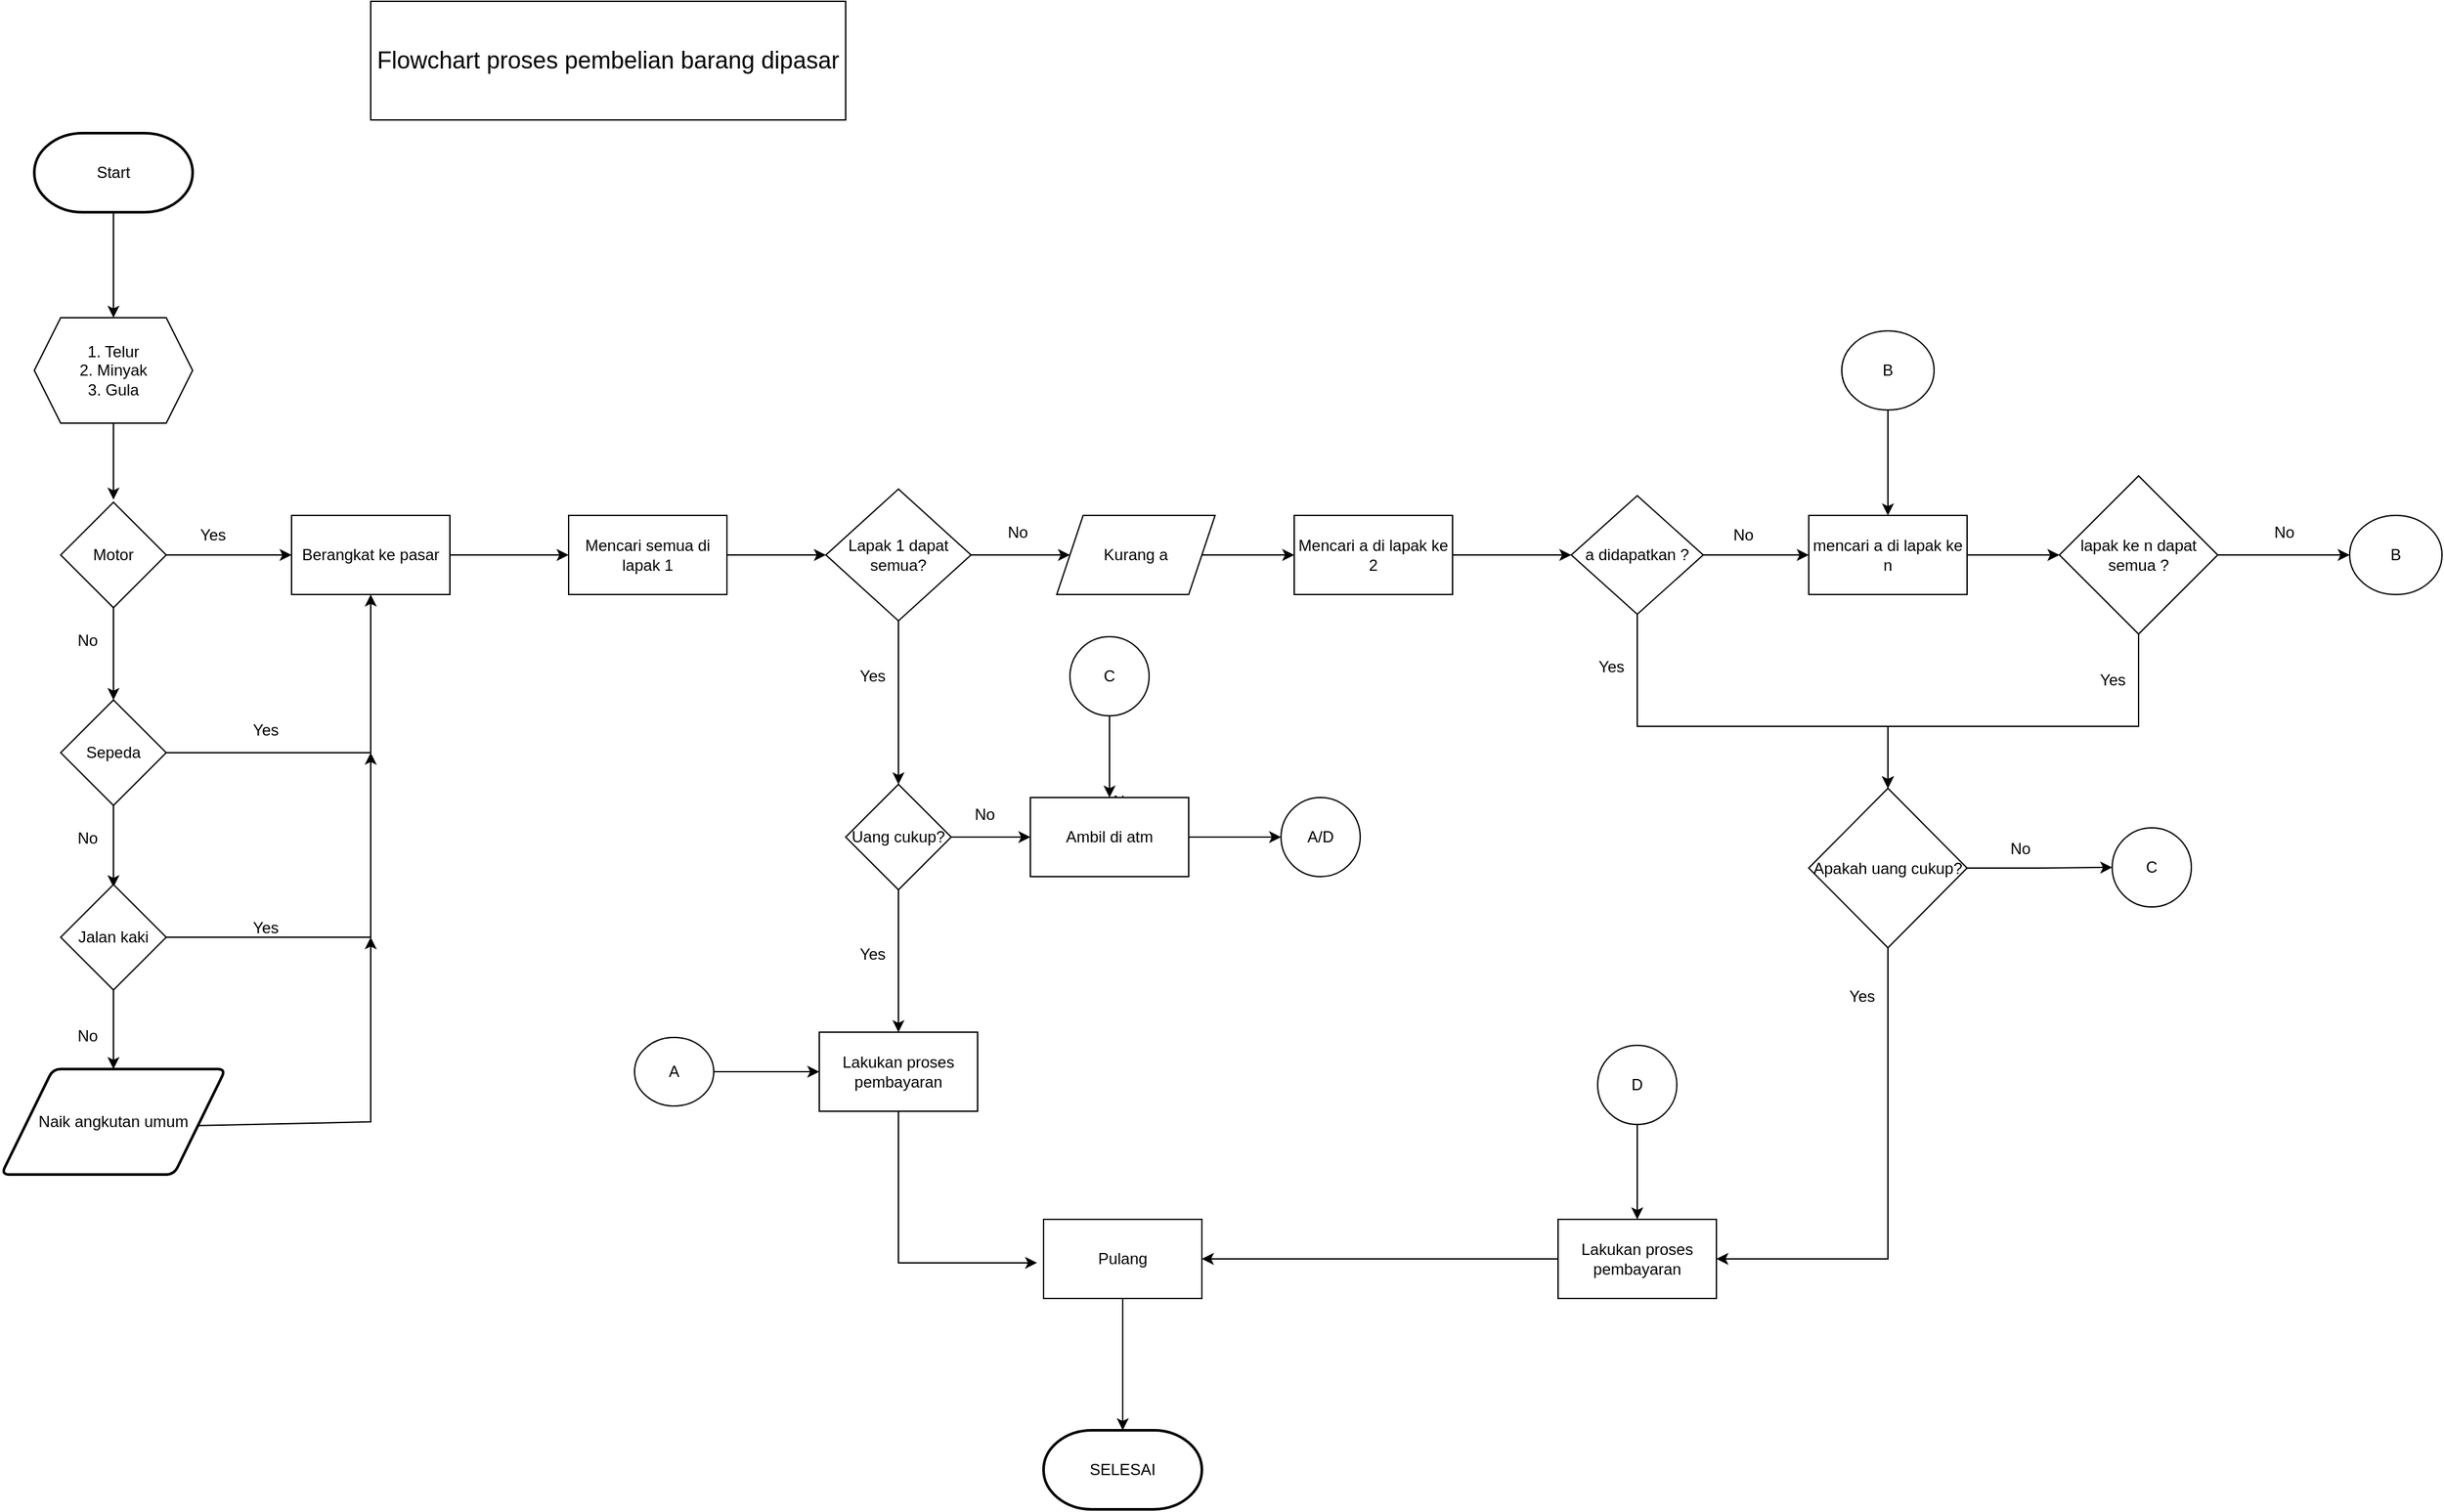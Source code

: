 <mxfile version="24.4.4" type="device">
  <diagram id="C5RBs43oDa-KdzZeNtuy" name="Page-1">
    <mxGraphModel dx="3453" dy="1170" grid="1" gridSize="10" guides="1" tooltips="1" connect="1" arrows="1" fold="1" page="1" pageScale="1" pageWidth="827" pageHeight="1169" math="0" shadow="0">
      <root>
        <mxCell id="WIyWlLk6GJQsqaUBKTNV-0" />
        <mxCell id="WIyWlLk6GJQsqaUBKTNV-1" parent="WIyWlLk6GJQsqaUBKTNV-0" />
        <mxCell id="F9qBrlKmrHx1d3NOFzeL-1" value="&lt;font style=&quot;font-size: 18px;&quot;&gt;Flowchart proses pembelian barang dipasar&lt;/font&gt;" style="rounded=0;whiteSpace=wrap;html=1;" parent="WIyWlLk6GJQsqaUBKTNV-1" vertex="1">
          <mxGeometry x="240" width="360" height="90" as="geometry" />
        </mxCell>
        <mxCell id="F9qBrlKmrHx1d3NOFzeL-22" value="" style="edgeStyle=orthogonalEdgeStyle;rounded=0;orthogonalLoop=1;jettySize=auto;html=1;entryX=0.5;entryY=0;entryDx=0;entryDy=0;exitX=0.5;exitY=1;exitDx=0;exitDy=0;exitPerimeter=0;" parent="WIyWlLk6GJQsqaUBKTNV-1" source="rEnepYtlNAll597xaedu-25" edge="1">
          <mxGeometry relative="1" as="geometry">
            <mxPoint x="45" y="160" as="sourcePoint" />
            <mxPoint x="45" y="240" as="targetPoint" />
          </mxGeometry>
        </mxCell>
        <mxCell id="F9qBrlKmrHx1d3NOFzeL-31" value="" style="edgeStyle=orthogonalEdgeStyle;rounded=0;orthogonalLoop=1;jettySize=auto;html=1;entryX=0;entryY=0.5;entryDx=0;entryDy=0;" parent="WIyWlLk6GJQsqaUBKTNV-1" source="F9qBrlKmrHx1d3NOFzeL-11" target="F9qBrlKmrHx1d3NOFzeL-64" edge="1">
          <mxGeometry relative="1" as="geometry">
            <mxPoint x="760" y="420" as="targetPoint" />
          </mxGeometry>
        </mxCell>
        <mxCell id="F9qBrlKmrHx1d3NOFzeL-33" value="" style="edgeStyle=orthogonalEdgeStyle;rounded=0;orthogonalLoop=1;jettySize=auto;html=1;" parent="WIyWlLk6GJQsqaUBKTNV-1" source="F9qBrlKmrHx1d3NOFzeL-11" target="F9qBrlKmrHx1d3NOFzeL-32" edge="1">
          <mxGeometry relative="1" as="geometry" />
        </mxCell>
        <mxCell id="F9qBrlKmrHx1d3NOFzeL-11" value="Lapak 1 dapat semua?" style="rhombus;whiteSpace=wrap;html=1;" parent="WIyWlLk6GJQsqaUBKTNV-1" vertex="1">
          <mxGeometry x="585" y="370" width="110" height="100" as="geometry" />
        </mxCell>
        <mxCell id="F9qBrlKmrHx1d3NOFzeL-25" value="" style="edgeStyle=orthogonalEdgeStyle;rounded=0;orthogonalLoop=1;jettySize=auto;html=1;" parent="WIyWlLk6GJQsqaUBKTNV-1" source="F9qBrlKmrHx1d3NOFzeL-16" edge="1">
          <mxGeometry relative="1" as="geometry">
            <mxPoint x="45" y="672" as="targetPoint" />
          </mxGeometry>
        </mxCell>
        <mxCell id="F9qBrlKmrHx1d3NOFzeL-16" value="Sepeda" style="rhombus;whiteSpace=wrap;html=1;" parent="WIyWlLk6GJQsqaUBKTNV-1" vertex="1">
          <mxGeometry x="5" y="530" width="80" height="80" as="geometry" />
        </mxCell>
        <mxCell id="F9qBrlKmrHx1d3NOFzeL-20" value="No" style="text;html=1;align=center;verticalAlign=middle;resizable=0;points=[];autosize=1;strokeColor=none;fillColor=none;" parent="WIyWlLk6GJQsqaUBKTNV-1" vertex="1">
          <mxGeometry x="5" y="470" width="40" height="30" as="geometry" />
        </mxCell>
        <mxCell id="F9qBrlKmrHx1d3NOFzeL-23" value="" style="edgeStyle=orthogonalEdgeStyle;rounded=0;orthogonalLoop=1;jettySize=auto;html=1;entryX=0.5;entryY=0;entryDx=0;entryDy=0;exitX=0.5;exitY=1;exitDx=0;exitDy=0;" parent="WIyWlLk6GJQsqaUBKTNV-1" edge="1">
          <mxGeometry relative="1" as="geometry">
            <mxPoint x="45" y="320" as="sourcePoint" />
            <mxPoint x="45" y="378" as="targetPoint" />
            <Array as="points" />
          </mxGeometry>
        </mxCell>
        <mxCell id="F9qBrlKmrHx1d3NOFzeL-26" value="No" style="text;html=1;align=center;verticalAlign=middle;resizable=0;points=[];autosize=1;strokeColor=none;fillColor=none;" parent="WIyWlLk6GJQsqaUBKTNV-1" vertex="1">
          <mxGeometry x="5" y="620" width="40" height="30" as="geometry" />
        </mxCell>
        <mxCell id="F9qBrlKmrHx1d3NOFzeL-35" value="" style="edgeStyle=orthogonalEdgeStyle;rounded=0;orthogonalLoop=1;jettySize=auto;html=1;entryX=0.5;entryY=0;entryDx=0;entryDy=0;" parent="WIyWlLk6GJQsqaUBKTNV-1" source="F9qBrlKmrHx1d3NOFzeL-32" edge="1" target="t1_cZj8eew3tgzAQJdgb-0">
          <mxGeometry relative="1" as="geometry">
            <mxPoint x="640" y="914" as="targetPoint" />
          </mxGeometry>
        </mxCell>
        <mxCell id="F9qBrlKmrHx1d3NOFzeL-49" value="" style="edgeStyle=orthogonalEdgeStyle;rounded=0;orthogonalLoop=1;jettySize=auto;html=1;entryX=0;entryY=0.5;entryDx=0;entryDy=0;" parent="WIyWlLk6GJQsqaUBKTNV-1" source="F9qBrlKmrHx1d3NOFzeL-32" target="t1_cZj8eew3tgzAQJdgb-20" edge="1">
          <mxGeometry relative="1" as="geometry">
            <mxPoint x="940" y="634" as="targetPoint" />
          </mxGeometry>
        </mxCell>
        <mxCell id="F9qBrlKmrHx1d3NOFzeL-32" value="Uang cukup?" style="rhombus;whiteSpace=wrap;html=1;" parent="WIyWlLk6GJQsqaUBKTNV-1" vertex="1">
          <mxGeometry x="600" y="594" width="80" height="80" as="geometry" />
        </mxCell>
        <mxCell id="F9qBrlKmrHx1d3NOFzeL-38" value="Yes" style="text;html=1;align=center;verticalAlign=middle;resizable=0;points=[];autosize=1;strokeColor=none;fillColor=none;" parent="WIyWlLk6GJQsqaUBKTNV-1" vertex="1">
          <mxGeometry x="600" y="708" width="40" height="30" as="geometry" />
        </mxCell>
        <mxCell id="F9qBrlKmrHx1d3NOFzeL-60" value="" style="edgeStyle=orthogonalEdgeStyle;rounded=0;orthogonalLoop=1;jettySize=auto;html=1;entryX=0.5;entryY=0;entryDx=0;entryDy=0;entryPerimeter=0;exitX=0.5;exitY=1;exitDx=0;exitDy=0;" parent="WIyWlLk6GJQsqaUBKTNV-1" source="t1_cZj8eew3tgzAQJdgb-8" target="rEnepYtlNAll597xaedu-23" edge="1">
          <mxGeometry relative="1" as="geometry">
            <mxPoint x="810" y="1084" as="targetPoint" />
            <mxPoint x="810" y="994" as="sourcePoint" />
          </mxGeometry>
        </mxCell>
        <mxCell id="F9qBrlKmrHx1d3NOFzeL-45" value="Yes" style="text;html=1;align=center;verticalAlign=middle;resizable=0;points=[];autosize=1;strokeColor=none;fillColor=none;" parent="WIyWlLk6GJQsqaUBKTNV-1" vertex="1">
          <mxGeometry x="600" y="497" width="40" height="30" as="geometry" />
        </mxCell>
        <mxCell id="F9qBrlKmrHx1d3NOFzeL-78" value="" style="edgeStyle=orthogonalEdgeStyle;rounded=0;orthogonalLoop=1;jettySize=auto;html=1;exitX=1;exitY=0.5;exitDx=0;exitDy=0;entryX=0;entryY=0.5;entryDx=0;entryDy=0;" parent="WIyWlLk6GJQsqaUBKTNV-1" source="t1_cZj8eew3tgzAQJdgb-20" target="F9qBrlKmrHx1d3NOFzeL-77" edge="1">
          <mxGeometry relative="1" as="geometry">
            <mxPoint x="840" y="634" as="sourcePoint" />
            <mxPoint x="930.0" y="634" as="targetPoint" />
          </mxGeometry>
        </mxCell>
        <mxCell id="F9qBrlKmrHx1d3NOFzeL-50" value="No" style="text;html=1;align=center;verticalAlign=middle;resizable=0;points=[];autosize=1;strokeColor=none;fillColor=none;" parent="WIyWlLk6GJQsqaUBKTNV-1" vertex="1">
          <mxGeometry x="710" y="388" width="40" height="30" as="geometry" />
        </mxCell>
        <mxCell id="F9qBrlKmrHx1d3NOFzeL-58" value="No" style="text;html=1;align=center;verticalAlign=middle;resizable=0;points=[];autosize=1;strokeColor=none;fillColor=none;" parent="WIyWlLk6GJQsqaUBKTNV-1" vertex="1">
          <mxGeometry x="790" y="592" width="40" height="30" as="geometry" />
        </mxCell>
        <mxCell id="F9qBrlKmrHx1d3NOFzeL-66" value="" style="edgeStyle=orthogonalEdgeStyle;rounded=0;orthogonalLoop=1;jettySize=auto;html=1;" parent="WIyWlLk6GJQsqaUBKTNV-1" source="F9qBrlKmrHx1d3NOFzeL-64" target="F9qBrlKmrHx1d3NOFzeL-65" edge="1">
          <mxGeometry relative="1" as="geometry" />
        </mxCell>
        <mxCell id="F9qBrlKmrHx1d3NOFzeL-64" value="Kurang a" style="shape=parallelogram;perimeter=parallelogramPerimeter;whiteSpace=wrap;html=1;fixedSize=1;" parent="WIyWlLk6GJQsqaUBKTNV-1" vertex="1">
          <mxGeometry x="760" y="390" width="120" height="60" as="geometry" />
        </mxCell>
        <mxCell id="F9qBrlKmrHx1d3NOFzeL-68" value="" style="edgeStyle=orthogonalEdgeStyle;rounded=0;orthogonalLoop=1;jettySize=auto;html=1;entryX=0;entryY=0.5;entryDx=0;entryDy=0;" parent="WIyWlLk6GJQsqaUBKTNV-1" source="F9qBrlKmrHx1d3NOFzeL-65" target="F9qBrlKmrHx1d3NOFzeL-86" edge="1">
          <mxGeometry relative="1" as="geometry">
            <mxPoint x="1140" y="420" as="targetPoint" />
          </mxGeometry>
        </mxCell>
        <mxCell id="F9qBrlKmrHx1d3NOFzeL-65" value="Mencari a di lapak ke 2" style="whiteSpace=wrap;html=1;" parent="WIyWlLk6GJQsqaUBKTNV-1" vertex="1">
          <mxGeometry x="940" y="390" width="120" height="60" as="geometry" />
        </mxCell>
        <mxCell id="F9qBrlKmrHx1d3NOFzeL-84" value="" style="edgeStyle=orthogonalEdgeStyle;rounded=0;orthogonalLoop=1;jettySize=auto;html=1;" parent="WIyWlLk6GJQsqaUBKTNV-1" source="F9qBrlKmrHx1d3NOFzeL-69" target="F9qBrlKmrHx1d3NOFzeL-83" edge="1">
          <mxGeometry relative="1" as="geometry" />
        </mxCell>
        <mxCell id="F9qBrlKmrHx1d3NOFzeL-69" value="mencari a di lapak ke n" style="whiteSpace=wrap;html=1;" parent="WIyWlLk6GJQsqaUBKTNV-1" vertex="1">
          <mxGeometry x="1330" y="390" width="120" height="60" as="geometry" />
        </mxCell>
        <mxCell id="F9qBrlKmrHx1d3NOFzeL-72" value="Yes" style="text;html=1;align=center;verticalAlign=middle;resizable=0;points=[];autosize=1;strokeColor=none;fillColor=none;" parent="WIyWlLk6GJQsqaUBKTNV-1" vertex="1">
          <mxGeometry x="1160" y="490" width="40" height="30" as="geometry" />
        </mxCell>
        <mxCell id="F9qBrlKmrHx1d3NOFzeL-75" value="" style="edgeStyle=orthogonalEdgeStyle;rounded=0;orthogonalLoop=1;jettySize=auto;html=1;" parent="WIyWlLk6GJQsqaUBKTNV-1" source="F9qBrlKmrHx1d3NOFzeL-73" target="F9qBrlKmrHx1d3NOFzeL-11" edge="1">
          <mxGeometry relative="1" as="geometry" />
        </mxCell>
        <mxCell id="F9qBrlKmrHx1d3NOFzeL-73" value="Mencari semua di lapak 1" style="whiteSpace=wrap;html=1;" parent="WIyWlLk6GJQsqaUBKTNV-1" vertex="1">
          <mxGeometry x="390" y="390" width="120" height="60" as="geometry" />
        </mxCell>
        <mxCell id="F9qBrlKmrHx1d3NOFzeL-77" value="A/D" style="ellipse;whiteSpace=wrap;html=1;" parent="WIyWlLk6GJQsqaUBKTNV-1" vertex="1">
          <mxGeometry x="930" y="604" width="60" height="60" as="geometry" />
        </mxCell>
        <mxCell id="F9qBrlKmrHx1d3NOFzeL-92" value="" style="edgeStyle=orthogonalEdgeStyle;rounded=0;orthogonalLoop=1;jettySize=auto;html=1;" parent="WIyWlLk6GJQsqaUBKTNV-1" source="F9qBrlKmrHx1d3NOFzeL-83" target="F9qBrlKmrHx1d3NOFzeL-91" edge="1">
          <mxGeometry relative="1" as="geometry" />
        </mxCell>
        <mxCell id="F9qBrlKmrHx1d3NOFzeL-83" value="lapak ke n dapat semua ?" style="rhombus;whiteSpace=wrap;html=1;" parent="WIyWlLk6GJQsqaUBKTNV-1" vertex="1">
          <mxGeometry x="1520" y="360" width="120" height="120" as="geometry" />
        </mxCell>
        <mxCell id="F9qBrlKmrHx1d3NOFzeL-87" value="" style="edgeStyle=orthogonalEdgeStyle;rounded=0;orthogonalLoop=1;jettySize=auto;html=1;" parent="WIyWlLk6GJQsqaUBKTNV-1" source="F9qBrlKmrHx1d3NOFzeL-86" target="F9qBrlKmrHx1d3NOFzeL-69" edge="1">
          <mxGeometry relative="1" as="geometry" />
        </mxCell>
        <mxCell id="t1_cZj8eew3tgzAQJdgb-4" value="" style="edgeStyle=orthogonalEdgeStyle;rounded=0;orthogonalLoop=1;jettySize=auto;html=1;entryX=0.5;entryY=0;entryDx=0;entryDy=0;" edge="1" parent="WIyWlLk6GJQsqaUBKTNV-1" source="F9qBrlKmrHx1d3NOFzeL-86" target="t1_cZj8eew3tgzAQJdgb-6">
          <mxGeometry relative="1" as="geometry">
            <Array as="points">
              <mxPoint x="1200" y="550" />
              <mxPoint x="1390" y="550" />
            </Array>
          </mxGeometry>
        </mxCell>
        <mxCell id="F9qBrlKmrHx1d3NOFzeL-86" value="a didapatkan ?" style="rhombus;whiteSpace=wrap;html=1;" parent="WIyWlLk6GJQsqaUBKTNV-1" vertex="1">
          <mxGeometry x="1150" y="375" width="100" height="90" as="geometry" />
        </mxCell>
        <mxCell id="F9qBrlKmrHx1d3NOFzeL-88" value="No" style="text;html=1;align=center;verticalAlign=middle;resizable=0;points=[];autosize=1;strokeColor=none;fillColor=none;" parent="WIyWlLk6GJQsqaUBKTNV-1" vertex="1">
          <mxGeometry x="1260" y="390" width="40" height="30" as="geometry" />
        </mxCell>
        <mxCell id="F9qBrlKmrHx1d3NOFzeL-89" value="" style="endArrow=classic;html=1;rounded=0;exitX=0.5;exitY=1;exitDx=0;exitDy=0;entryX=0.5;entryY=0;entryDx=0;entryDy=0;" parent="WIyWlLk6GJQsqaUBKTNV-1" source="F9qBrlKmrHx1d3NOFzeL-83" edge="1" target="t1_cZj8eew3tgzAQJdgb-6">
          <mxGeometry width="50" height="50" relative="1" as="geometry">
            <mxPoint x="1280" y="560" as="sourcePoint" />
            <mxPoint x="1200" y="890" as="targetPoint" />
            <Array as="points">
              <mxPoint x="1580" y="550" />
              <mxPoint x="1390" y="550" />
            </Array>
          </mxGeometry>
        </mxCell>
        <mxCell id="F9qBrlKmrHx1d3NOFzeL-90" value="Yes" style="text;html=1;align=center;verticalAlign=middle;resizable=0;points=[];autosize=1;strokeColor=none;fillColor=none;" parent="WIyWlLk6GJQsqaUBKTNV-1" vertex="1">
          <mxGeometry x="1540" y="500" width="40" height="30" as="geometry" />
        </mxCell>
        <mxCell id="F9qBrlKmrHx1d3NOFzeL-91" value="B" style="ellipse;whiteSpace=wrap;html=1;" parent="WIyWlLk6GJQsqaUBKTNV-1" vertex="1">
          <mxGeometry x="1740" y="390" width="70" height="60" as="geometry" />
        </mxCell>
        <mxCell id="F9qBrlKmrHx1d3NOFzeL-96" value="" style="edgeStyle=orthogonalEdgeStyle;rounded=0;orthogonalLoop=1;jettySize=auto;html=1;" parent="WIyWlLk6GJQsqaUBKTNV-1" source="F9qBrlKmrHx1d3NOFzeL-95" target="F9qBrlKmrHx1d3NOFzeL-69" edge="1">
          <mxGeometry relative="1" as="geometry" />
        </mxCell>
        <mxCell id="F9qBrlKmrHx1d3NOFzeL-95" value="B" style="ellipse;whiteSpace=wrap;html=1;" parent="WIyWlLk6GJQsqaUBKTNV-1" vertex="1">
          <mxGeometry x="1355" y="250" width="70" height="60" as="geometry" />
        </mxCell>
        <mxCell id="F9qBrlKmrHx1d3NOFzeL-101" value="No" style="text;html=1;align=center;verticalAlign=middle;resizable=0;points=[];autosize=1;strokeColor=none;fillColor=none;" parent="WIyWlLk6GJQsqaUBKTNV-1" vertex="1">
          <mxGeometry x="1670" y="388" width="40" height="30" as="geometry" />
        </mxCell>
        <mxCell id="rEnepYtlNAll597xaedu-1" value="" style="edgeStyle=orthogonalEdgeStyle;rounded=0;orthogonalLoop=1;jettySize=auto;html=1;" parent="WIyWlLk6GJQsqaUBKTNV-1" source="rEnepYtlNAll597xaedu-0" target="F9qBrlKmrHx1d3NOFzeL-73" edge="1">
          <mxGeometry relative="1" as="geometry" />
        </mxCell>
        <mxCell id="rEnepYtlNAll597xaedu-0" value="Berangkat ke pasar" style="rounded=0;whiteSpace=wrap;html=1;" parent="WIyWlLk6GJQsqaUBKTNV-1" vertex="1">
          <mxGeometry x="180" y="390" width="120" height="60" as="geometry" />
        </mxCell>
        <mxCell id="rEnepYtlNAll597xaedu-4" value="" style="edgeStyle=orthogonalEdgeStyle;rounded=0;orthogonalLoop=1;jettySize=auto;html=1;" parent="WIyWlLk6GJQsqaUBKTNV-1" source="rEnepYtlNAll597xaedu-3" target="F9qBrlKmrHx1d3NOFzeL-16" edge="1">
          <mxGeometry relative="1" as="geometry" />
        </mxCell>
        <mxCell id="rEnepYtlNAll597xaedu-5" value="" style="edgeStyle=orthogonalEdgeStyle;rounded=0;orthogonalLoop=1;jettySize=auto;html=1;" parent="WIyWlLk6GJQsqaUBKTNV-1" source="rEnepYtlNAll597xaedu-3" target="rEnepYtlNAll597xaedu-0" edge="1">
          <mxGeometry relative="1" as="geometry" />
        </mxCell>
        <mxCell id="rEnepYtlNAll597xaedu-3" value="Motor" style="rhombus;whiteSpace=wrap;html=1;" parent="WIyWlLk6GJQsqaUBKTNV-1" vertex="1">
          <mxGeometry x="5" y="380" width="80" height="80" as="geometry" />
        </mxCell>
        <mxCell id="rEnepYtlNAll597xaedu-6" value="" style="endArrow=classic;html=1;rounded=0;exitX=1;exitY=0.5;exitDx=0;exitDy=0;" parent="WIyWlLk6GJQsqaUBKTNV-1" source="rEnepYtlNAll597xaedu-9" edge="1">
          <mxGeometry width="50" height="50" relative="1" as="geometry">
            <mxPoint x="85" y="712" as="sourcePoint" />
            <mxPoint x="240" y="570" as="targetPoint" />
            <Array as="points">
              <mxPoint x="240" y="710" />
            </Array>
          </mxGeometry>
        </mxCell>
        <mxCell id="rEnepYtlNAll597xaedu-7" value="" style="endArrow=classic;html=1;rounded=0;exitX=1;exitY=0.5;exitDx=0;exitDy=0;entryX=0.5;entryY=1;entryDx=0;entryDy=0;" parent="WIyWlLk6GJQsqaUBKTNV-1" source="F9qBrlKmrHx1d3NOFzeL-16" target="rEnepYtlNAll597xaedu-0" edge="1">
          <mxGeometry width="50" height="50" relative="1" as="geometry">
            <mxPoint x="320" y="550" as="sourcePoint" />
            <mxPoint x="370" y="500" as="targetPoint" />
            <Array as="points">
              <mxPoint x="240" y="570" />
            </Array>
          </mxGeometry>
        </mxCell>
        <mxCell id="rEnepYtlNAll597xaedu-8" value="Yes" style="text;html=1;align=center;verticalAlign=middle;resizable=0;points=[];autosize=1;strokeColor=none;fillColor=none;" parent="WIyWlLk6GJQsqaUBKTNV-1" vertex="1">
          <mxGeometry x="140" y="538" width="40" height="30" as="geometry" />
        </mxCell>
        <mxCell id="rEnepYtlNAll597xaedu-13" value="" style="edgeStyle=orthogonalEdgeStyle;rounded=0;orthogonalLoop=1;jettySize=auto;html=1;entryX=0.5;entryY=0;entryDx=0;entryDy=0;" parent="WIyWlLk6GJQsqaUBKTNV-1" source="rEnepYtlNAll597xaedu-9" target="rEnepYtlNAll597xaedu-26" edge="1">
          <mxGeometry relative="1" as="geometry">
            <mxPoint x="45" y="818" as="targetPoint" />
          </mxGeometry>
        </mxCell>
        <mxCell id="rEnepYtlNAll597xaedu-9" value="Jalan kaki" style="rhombus;whiteSpace=wrap;html=1;" parent="WIyWlLk6GJQsqaUBKTNV-1" vertex="1">
          <mxGeometry x="5" y="670" width="80" height="80" as="geometry" />
        </mxCell>
        <mxCell id="rEnepYtlNAll597xaedu-10" value="Yes" style="text;html=1;align=center;verticalAlign=middle;resizable=0;points=[];autosize=1;strokeColor=none;fillColor=none;" parent="WIyWlLk6GJQsqaUBKTNV-1" vertex="1">
          <mxGeometry x="140" y="688" width="40" height="30" as="geometry" />
        </mxCell>
        <mxCell id="rEnepYtlNAll597xaedu-11" value="Yes" style="text;html=1;align=center;verticalAlign=middle;resizable=0;points=[];autosize=1;strokeColor=none;fillColor=none;" parent="WIyWlLk6GJQsqaUBKTNV-1" vertex="1">
          <mxGeometry x="100" y="390" width="40" height="30" as="geometry" />
        </mxCell>
        <mxCell id="rEnepYtlNAll597xaedu-14" value="" style="endArrow=classic;html=1;rounded=0;exitX=0.875;exitY=0.536;exitDx=0;exitDy=0;exitPerimeter=0;" parent="WIyWlLk6GJQsqaUBKTNV-1" source="rEnepYtlNAll597xaedu-26" edge="1">
          <mxGeometry width="50" height="50" relative="1" as="geometry">
            <mxPoint x="105" y="850" as="sourcePoint" />
            <mxPoint x="240" y="710" as="targetPoint" />
            <Array as="points">
              <mxPoint x="240" y="850" />
            </Array>
          </mxGeometry>
        </mxCell>
        <mxCell id="rEnepYtlNAll597xaedu-15" value="No" style="text;html=1;align=center;verticalAlign=middle;resizable=0;points=[];autosize=1;strokeColor=none;fillColor=none;" parent="WIyWlLk6GJQsqaUBKTNV-1" vertex="1">
          <mxGeometry x="5" y="770" width="40" height="30" as="geometry" />
        </mxCell>
        <mxCell id="rEnepYtlNAll597xaedu-23" value="SELESAI" style="strokeWidth=2;html=1;shape=mxgraph.flowchart.terminator;whiteSpace=wrap;" parent="WIyWlLk6GJQsqaUBKTNV-1" vertex="1">
          <mxGeometry x="750" y="1084" width="120" height="60" as="geometry" />
        </mxCell>
        <mxCell id="rEnepYtlNAll597xaedu-25" value="Start" style="strokeWidth=2;html=1;shape=mxgraph.flowchart.terminator;whiteSpace=wrap;" parent="WIyWlLk6GJQsqaUBKTNV-1" vertex="1">
          <mxGeometry x="-15" y="100" width="120" height="60" as="geometry" />
        </mxCell>
        <mxCell id="rEnepYtlNAll597xaedu-26" value="Naik angkutan umum" style="shape=parallelogram;html=1;strokeWidth=2;perimeter=parallelogramPerimeter;whiteSpace=wrap;rounded=1;arcSize=12;size=0.23;" parent="WIyWlLk6GJQsqaUBKTNV-1" vertex="1">
          <mxGeometry x="-40" y="810" width="170" height="80" as="geometry" />
        </mxCell>
        <mxCell id="t1_cZj8eew3tgzAQJdgb-0" value="Lakukan proses pembayaran" style="rounded=0;whiteSpace=wrap;html=1;" vertex="1" parent="WIyWlLk6GJQsqaUBKTNV-1">
          <mxGeometry x="580" y="782" width="120" height="60" as="geometry" />
        </mxCell>
        <mxCell id="t1_cZj8eew3tgzAQJdgb-1" value="" style="endArrow=classic;html=1;rounded=0;exitX=0.5;exitY=1;exitDx=0;exitDy=0;entryX=-0.041;entryY=0.549;entryDx=0;entryDy=0;entryPerimeter=0;" edge="1" parent="WIyWlLk6GJQsqaUBKTNV-1" source="t1_cZj8eew3tgzAQJdgb-0" target="t1_cZj8eew3tgzAQJdgb-8">
          <mxGeometry width="50" height="50" relative="1" as="geometry">
            <mxPoint x="620" y="834" as="sourcePoint" />
            <mxPoint x="640" y="914" as="targetPoint" />
            <Array as="points">
              <mxPoint x="640" y="957" />
            </Array>
          </mxGeometry>
        </mxCell>
        <mxCell id="t1_cZj8eew3tgzAQJdgb-2" value="&lt;span style=&quot;text-wrap: nowrap;&quot;&gt;1. Telur&lt;/span&gt;&lt;div style=&quot;text-wrap: nowrap;&quot;&gt;2. Minyak&lt;/div&gt;&lt;div style=&quot;text-wrap: nowrap;&quot;&gt;3. Gula&lt;/div&gt;" style="shape=hexagon;perimeter=hexagonPerimeter2;whiteSpace=wrap;html=1;fixedSize=1;" vertex="1" parent="WIyWlLk6GJQsqaUBKTNV-1">
          <mxGeometry x="-15" y="240" width="120" height="80" as="geometry" />
        </mxCell>
        <mxCell id="t1_cZj8eew3tgzAQJdgb-3" value="Lakukan proses pembayaran" style="rounded=0;whiteSpace=wrap;html=1;" vertex="1" parent="WIyWlLk6GJQsqaUBKTNV-1">
          <mxGeometry x="1140" y="924" width="120" height="60" as="geometry" />
        </mxCell>
        <mxCell id="t1_cZj8eew3tgzAQJdgb-5" value="" style="endArrow=classic;html=1;rounded=0;exitX=0;exitY=0.5;exitDx=0;exitDy=0;entryX=1;entryY=0.5;entryDx=0;entryDy=0;" edge="1" parent="WIyWlLk6GJQsqaUBKTNV-1" source="t1_cZj8eew3tgzAQJdgb-3" target="t1_cZj8eew3tgzAQJdgb-8">
          <mxGeometry width="50" height="50" relative="1" as="geometry">
            <mxPoint x="920" y="834" as="sourcePoint" />
            <mxPoint x="1020.0" y="954" as="targetPoint" />
          </mxGeometry>
        </mxCell>
        <mxCell id="t1_cZj8eew3tgzAQJdgb-10" value="" style="edgeStyle=orthogonalEdgeStyle;rounded=0;orthogonalLoop=1;jettySize=auto;html=1;entryX=0;entryY=0.5;entryDx=0;entryDy=0;" edge="1" parent="WIyWlLk6GJQsqaUBKTNV-1" source="t1_cZj8eew3tgzAQJdgb-6" target="t1_cZj8eew3tgzAQJdgb-11">
          <mxGeometry relative="1" as="geometry">
            <mxPoint x="1550" y="657.5" as="targetPoint" />
          </mxGeometry>
        </mxCell>
        <mxCell id="t1_cZj8eew3tgzAQJdgb-6" value="Apakah uang cukup?" style="rhombus;whiteSpace=wrap;html=1;" vertex="1" parent="WIyWlLk6GJQsqaUBKTNV-1">
          <mxGeometry x="1330" y="597" width="120" height="121" as="geometry" />
        </mxCell>
        <mxCell id="t1_cZj8eew3tgzAQJdgb-7" value="" style="endArrow=classic;html=1;rounded=0;exitX=0.5;exitY=1;exitDx=0;exitDy=0;entryX=1;entryY=0.5;entryDx=0;entryDy=0;" edge="1" parent="WIyWlLk6GJQsqaUBKTNV-1" source="t1_cZj8eew3tgzAQJdgb-6" target="t1_cZj8eew3tgzAQJdgb-3">
          <mxGeometry width="50" height="50" relative="1" as="geometry">
            <mxPoint x="1250" y="800" as="sourcePoint" />
            <mxPoint x="1300" y="750" as="targetPoint" />
            <Array as="points">
              <mxPoint x="1390" y="954" />
            </Array>
          </mxGeometry>
        </mxCell>
        <mxCell id="t1_cZj8eew3tgzAQJdgb-8" value="Pulang" style="rounded=0;whiteSpace=wrap;html=1;" vertex="1" parent="WIyWlLk6GJQsqaUBKTNV-1">
          <mxGeometry x="750" y="924" width="120" height="60" as="geometry" />
        </mxCell>
        <mxCell id="t1_cZj8eew3tgzAQJdgb-11" value="C" style="ellipse;whiteSpace=wrap;html=1;" vertex="1" parent="WIyWlLk6GJQsqaUBKTNV-1">
          <mxGeometry x="1560" y="627" width="60" height="60" as="geometry" />
        </mxCell>
        <mxCell id="t1_cZj8eew3tgzAQJdgb-13" value="" style="edgeStyle=orthogonalEdgeStyle;rounded=0;orthogonalLoop=1;jettySize=auto;html=1;entryX=0.5;entryY=0;entryDx=0;entryDy=0;" edge="1" parent="WIyWlLk6GJQsqaUBKTNV-1" source="t1_cZj8eew3tgzAQJdgb-12" target="t1_cZj8eew3tgzAQJdgb-20">
          <mxGeometry relative="1" as="geometry">
            <mxPoint x="800" y="594" as="targetPoint" />
          </mxGeometry>
        </mxCell>
        <mxCell id="t1_cZj8eew3tgzAQJdgb-12" value="C" style="ellipse;whiteSpace=wrap;html=1;" vertex="1" parent="WIyWlLk6GJQsqaUBKTNV-1">
          <mxGeometry x="770" y="482" width="60" height="60" as="geometry" />
        </mxCell>
        <mxCell id="t1_cZj8eew3tgzAQJdgb-14" value="Yes" style="text;html=1;align=center;verticalAlign=middle;resizable=0;points=[];autosize=1;strokeColor=none;fillColor=none;" vertex="1" parent="WIyWlLk6GJQsqaUBKTNV-1">
          <mxGeometry x="1350" y="740" width="40" height="30" as="geometry" />
        </mxCell>
        <mxCell id="t1_cZj8eew3tgzAQJdgb-15" value="No" style="text;html=1;align=center;verticalAlign=middle;resizable=0;points=[];autosize=1;strokeColor=none;fillColor=none;" vertex="1" parent="WIyWlLk6GJQsqaUBKTNV-1">
          <mxGeometry x="1470" y="628" width="40" height="30" as="geometry" />
        </mxCell>
        <mxCell id="t1_cZj8eew3tgzAQJdgb-18" value="" style="edgeStyle=orthogonalEdgeStyle;rounded=0;orthogonalLoop=1;jettySize=auto;html=1;" edge="1" parent="WIyWlLk6GJQsqaUBKTNV-1" source="t1_cZj8eew3tgzAQJdgb-17" target="t1_cZj8eew3tgzAQJdgb-3">
          <mxGeometry relative="1" as="geometry" />
        </mxCell>
        <mxCell id="t1_cZj8eew3tgzAQJdgb-17" value="D" style="ellipse;whiteSpace=wrap;html=1;" vertex="1" parent="WIyWlLk6GJQsqaUBKTNV-1">
          <mxGeometry x="1170" y="792" width="60" height="60" as="geometry" />
        </mxCell>
        <mxCell id="t1_cZj8eew3tgzAQJdgb-20" value="Ambil di atm" style="rounded=0;whiteSpace=wrap;html=1;" vertex="1" parent="WIyWlLk6GJQsqaUBKTNV-1">
          <mxGeometry x="740" y="604" width="120" height="60" as="geometry" />
        </mxCell>
        <mxCell id="t1_cZj8eew3tgzAQJdgb-21" value="No" style="text;html=1;align=center;verticalAlign=middle;resizable=0;points=[];autosize=1;strokeColor=none;fillColor=none;" vertex="1" parent="WIyWlLk6GJQsqaUBKTNV-1">
          <mxGeometry x="685" y="602" width="40" height="30" as="geometry" />
        </mxCell>
        <mxCell id="t1_cZj8eew3tgzAQJdgb-23" value="" style="edgeStyle=orthogonalEdgeStyle;rounded=0;orthogonalLoop=1;jettySize=auto;html=1;" edge="1" parent="WIyWlLk6GJQsqaUBKTNV-1" source="t1_cZj8eew3tgzAQJdgb-22" target="t1_cZj8eew3tgzAQJdgb-0">
          <mxGeometry relative="1" as="geometry" />
        </mxCell>
        <mxCell id="t1_cZj8eew3tgzAQJdgb-22" value="A" style="ellipse;whiteSpace=wrap;html=1;" vertex="1" parent="WIyWlLk6GJQsqaUBKTNV-1">
          <mxGeometry x="440" y="786" width="60" height="52" as="geometry" />
        </mxCell>
      </root>
    </mxGraphModel>
  </diagram>
</mxfile>
